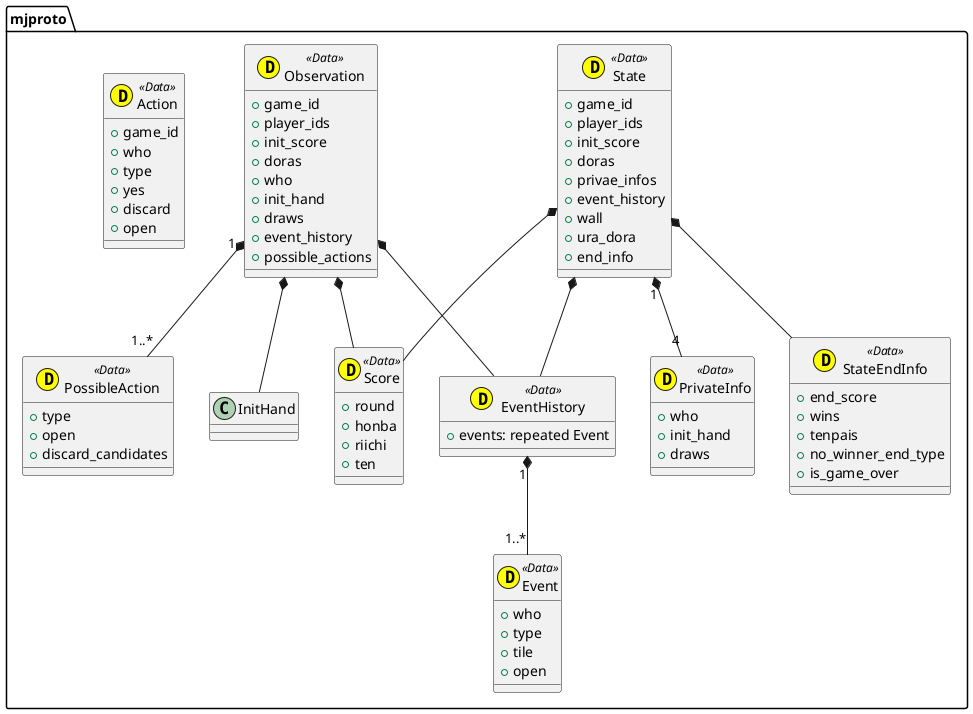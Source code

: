 @startuml

set namespaceSeparator ::

class mjproto::Score <<(D,yellow) Data>> {
  + round
  + honba 
  + riichi 
  + ten 
}

class mjproto::Event <<(D,yellow) Data>> {
  + who
  + type 
  + tile
  + open
}

class mjproto::EventHistory <<(D,yellow) Data>> {
  + events: repeated Event
}

class mjproto::PrivateInfo <<(D,yellow) Data>> {
  + who
  + init_hand
  + draws
}

class mjproto::PossibleAction <<(D,yellow) Data>> {
  + type
  + open 
  + discard_candidates
}

class mjproto::State <<(D,yellow) Data>> {
  + game_id
  + player_ids
  + init_score
  + doras
  + privae_infos
  + event_history
  + wall
  + ura_dora
  + end_info
} 

class mjproto::StateEndInfo <<(D,yellow) Data>> {
  + end_score
  + wins
  + tenpais 
  + no_winner_end_type
  + is_game_over
}

class mjproto::Observation <<(D,yellow) Data>> {
  + game_id
  + player_ids
  + init_score
  + doras
  + who
  + init_hand
  + draws
  + event_history
  + possible_actions
}

class mjproto::Action <<(D,yellow) Data>> { 
  + game_id 
  + who
  + type
  + yes
  + discard
  + open
}

mjproto::Observation *-- mjproto::Score
mjproto::Observation *-- mjproto::EventHistory
mjproto::Observation *-- mjproto::InitHand
mjproto::Observation "1" *-- "1..*" mjproto::PossibleAction

mjproto::State *-- mjproto::Score
mjproto::State *-- mjproto::EventHistory
mjproto::State "1" *-- "4" mjproto::PrivateInfo
mjproto::State *-- mjproto::StateEndInfo

mjproto::EventHistory "1" *-- "1..*" mjproto::Event

@enduml